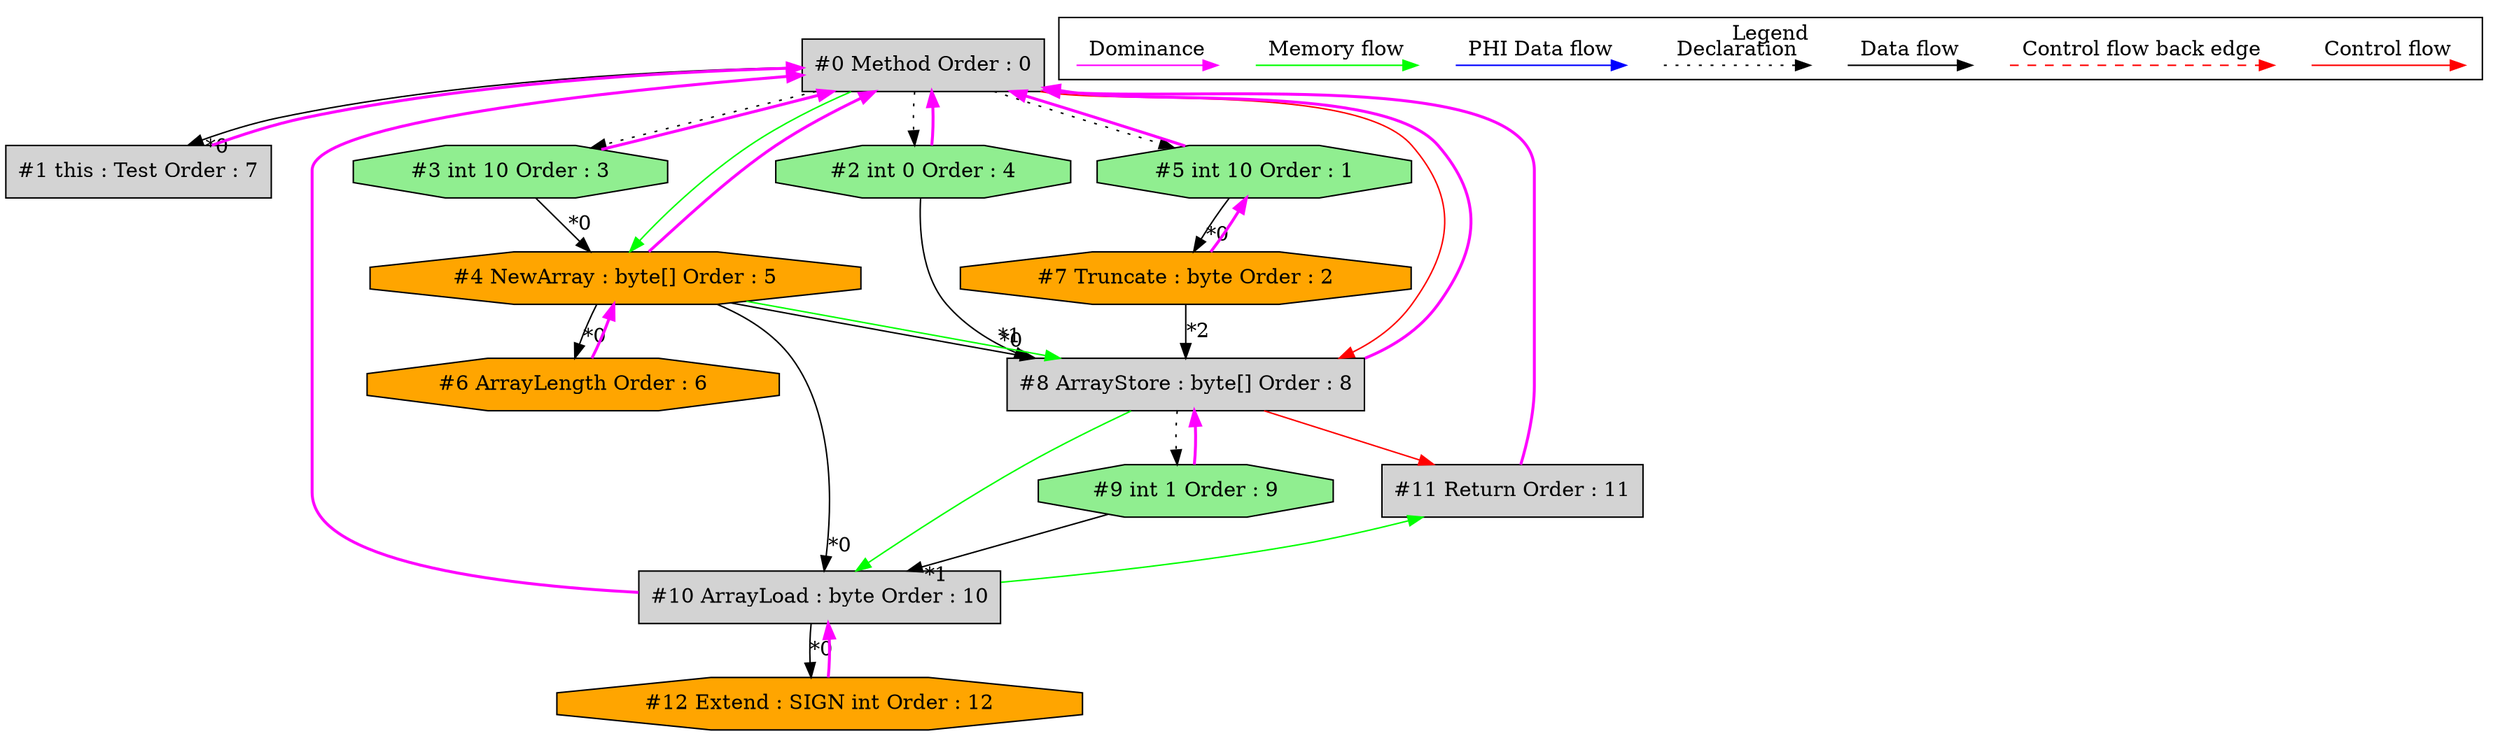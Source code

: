 digraph debugoutput {
 ordering="in";
 node0[label="#0 Method Order : 0",shape=box, fillcolor=lightgrey, style=filled];
 node1[label="#1 this : Test Order : 7",shape=box, fillcolor=lightgrey, style=filled];
 node1 -> node0[dir="forward" color="fuchsia" penwidth="2"];
 node0 -> node1[headlabel="*0", labeldistance=2];
 node2[label="#2 int 0 Order : 4",shape=octagon, fillcolor=lightgreen, style=filled];
 node2 -> node0[dir="forward" color="fuchsia" penwidth="2"];
 node0 -> node2[style=dotted];
 node3[label="#3 int 10 Order : 3",shape=octagon, fillcolor=lightgreen, style=filled];
 node3 -> node0[dir="forward" color="fuchsia" penwidth="2"];
 node0 -> node3[style=dotted];
 node4[label="#4 NewArray : byte[] Order : 5",shape=octagon, fillcolor=orange, style=filled];
 node4 -> node0[dir="forward" color="fuchsia" penwidth="2"];
 node3 -> node4[headlabel="*0", labeldistance=2];
 node0 -> node4[labeldistance=2, color=green, constraint=false];
 node5[label="#5 int 10 Order : 1",shape=octagon, fillcolor=lightgreen, style=filled];
 node5 -> node0[dir="forward" color="fuchsia" penwidth="2"];
 node0 -> node5[style=dotted];
 node6[label="#6 ArrayLength Order : 6",shape=octagon, fillcolor=orange, style=filled];
 node6 -> node4[dir="forward" color="fuchsia" penwidth="2"];
 node4 -> node6[headlabel="*0", labeldistance=2];
 node7[label="#7 Truncate : byte Order : 2",shape=octagon, fillcolor=orange, style=filled];
 node7 -> node5[dir="forward" color="fuchsia" penwidth="2"];
 node5 -> node7[headlabel="*0", labeldistance=2];
 node8[label="#8 ArrayStore : byte[] Order : 8",shape=box, fillcolor=lightgrey, style=filled];
 node8 -> node0[dir="forward" color="fuchsia" penwidth="2"];
 node4 -> node8[headlabel="*0", labeldistance=2];
 node2 -> node8[headlabel="*1", labeldistance=2];
 node7 -> node8[headlabel="*2", labeldistance=2];
 node4 -> node8[labeldistance=2, color=green, constraint=false];
 node0 -> node8[labeldistance=2, color=red, fontcolor=red];
 node9[label="#9 int 1 Order : 9",shape=octagon, fillcolor=lightgreen, style=filled];
 node9 -> node8[dir="forward" color="fuchsia" penwidth="2"];
 node8 -> node9[style=dotted];
 node10[label="#10 ArrayLoad : byte Order : 10",shape=box, fillcolor=lightgrey, style=filled];
 node10 -> node0[dir="forward" color="fuchsia" penwidth="2"];
 node4 -> node10[headlabel="*0", labeldistance=2];
 node9 -> node10[headlabel="*1", labeldistance=2];
 node8 -> node10[labeldistance=2, color=green, constraint=false];
 node11[label="#11 Return Order : 11",shape=box, fillcolor=lightgrey, style=filled];
 node11 -> node0[dir="forward" color="fuchsia" penwidth="2"];
 node8 -> node11[labeldistance=2, color=red, fontcolor=red];
 node10 -> node11[labeldistance=2, color=green, constraint=false];
 node12[label="#12 Extend : SIGN int Order : 12",shape=octagon, fillcolor=orange, style=filled];
 node12 -> node10[dir="forward" color="fuchsia" penwidth="2"];
 node10 -> node12[headlabel="*0", labeldistance=2];
 subgraph cluster_000 {
  label = "Legend";
  node [shape=point]
  {
   rank=same;
   c0 [style = invis];
   c1 [style = invis];
   c2 [style = invis];
   c3 [style = invis];
   d0 [style = invis];
   d1 [style = invis];
   d2 [style = invis];
   d3 [style = invis];
   d4 [style = invis];
   d5 [style = invis];
   d6 [style = invis];
   d7 [style = invis];
   d8 [style = invis];
   d9 [style = invis];
  }
  c0 -> c1 [label="Control flow", style=solid, color=red]
  c2 -> c3 [label="Control flow back edge", style=dashed, color=red]
  d0 -> d1 [label="Data flow"]
  d2 -> d3 [label="Declaration", style=dotted]
  d4 -> d5 [label="PHI Data flow", color=blue]
  d6 -> d7 [label="Memory flow", color=green]
  d8 -> d9 [label="Dominance", color=fuchsia, style=solid]
 }

}
